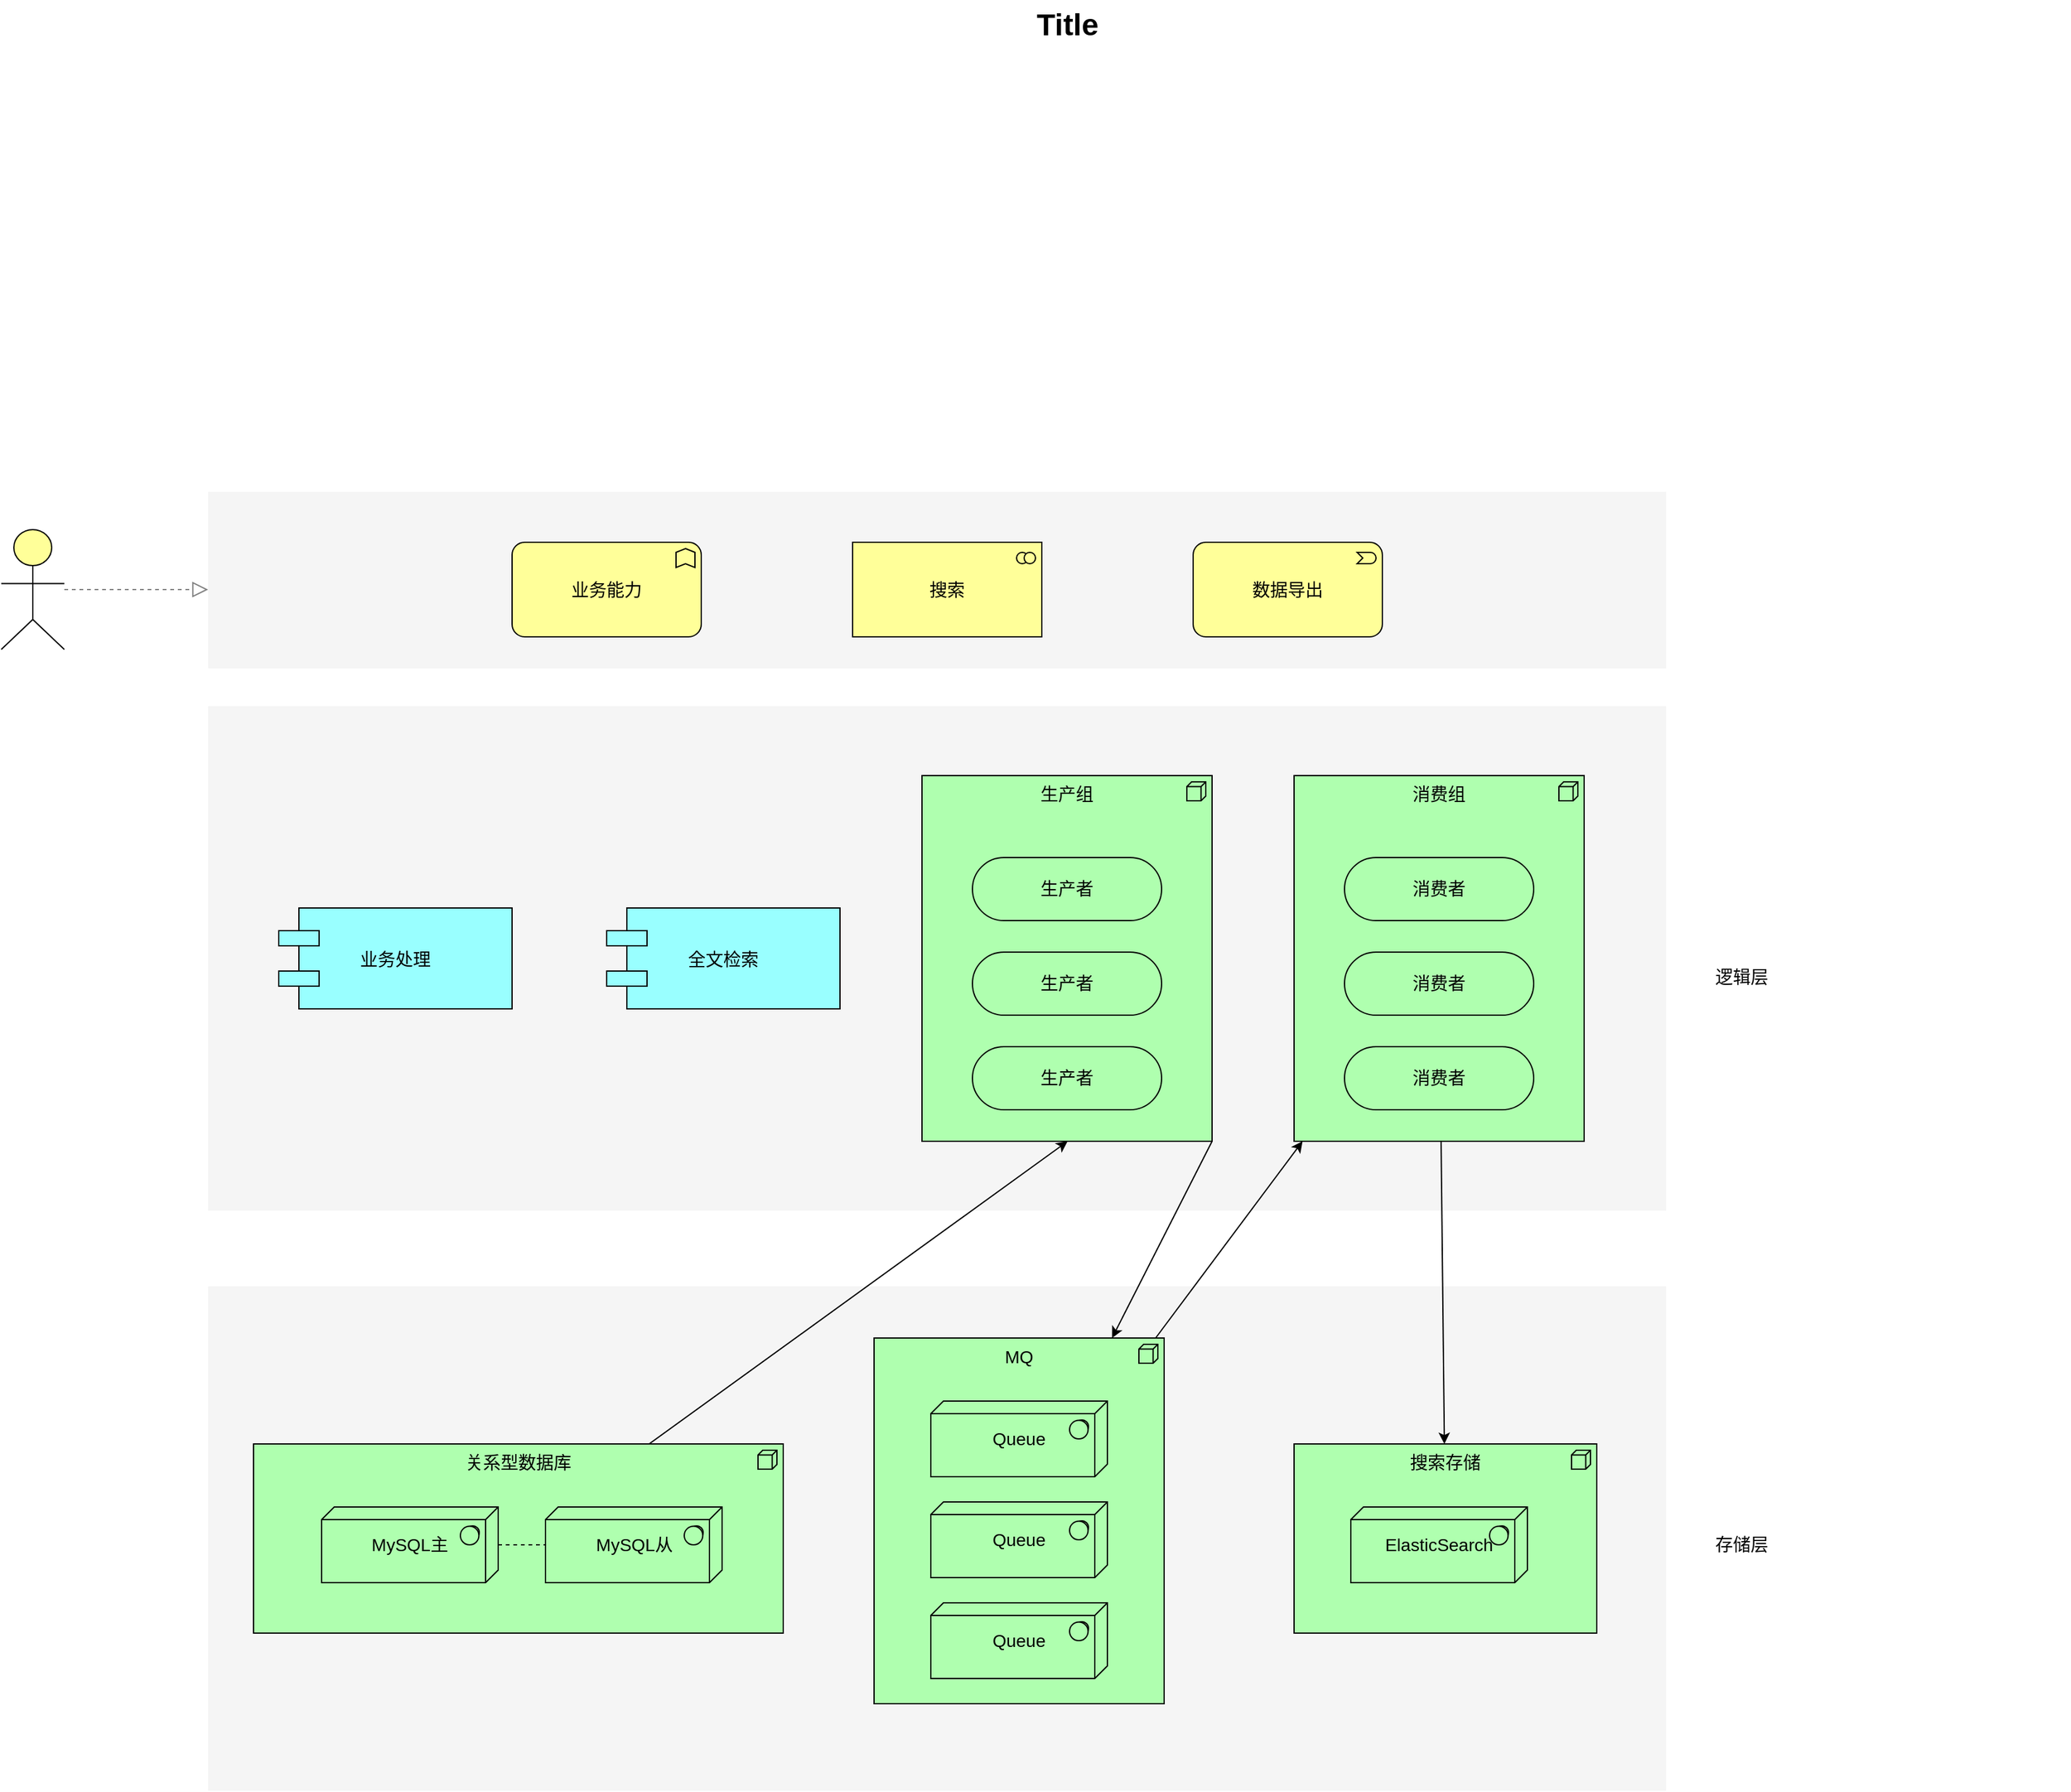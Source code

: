 <mxfile version="14.8.4" type="github">
  <diagram id="6I0OCvxSQrVGMHxT2VVA" name="Page-1">
    <mxGraphModel dx="1564" dy="2036" grid="1" gridSize="10" guides="1" tooltips="1" connect="1" arrows="1" fold="1" page="1" pageScale="1" pageWidth="850" pageHeight="1100" math="0" shadow="0">
      <root>
        <mxCell id="0" />
        <mxCell id="1" parent="0" />
        <mxCell id="8nlqihTdNNTVfNvSGMPw-33" value="" style="whiteSpace=wrap;html=1;strokeColor=none;strokeWidth=1;fillColor=#f5f5f5;fontSize=14;" vertex="1" parent="1">
          <mxGeometry x="194" y="-40" width="1156" height="400" as="geometry" />
        </mxCell>
        <mxCell id="dKdSaXE48SgPbhcamS2K-30" value="S" style="whiteSpace=wrap;html=1;strokeColor=none;strokeWidth=1;fillColor=#f5f5f5;fontSize=14;" parent="1" vertex="1">
          <mxGeometry x="194" y="420" width="1156" height="400" as="geometry" />
        </mxCell>
        <mxCell id="8nlqihTdNNTVfNvSGMPw-26" value="消费组" style="html=1;whiteSpace=wrap;shape=mxgraph.archimate3.application;appType=node;archiType=square;fontSize=14;verticalAlign=top;fillColor=#AFFFAF;" vertex="1" parent="1">
          <mxGeometry x="1055" y="15" width="230" height="290" as="geometry" />
        </mxCell>
        <mxCell id="8nlqihTdNNTVfNvSGMPw-1" value="搜索存储" style="html=1;whiteSpace=wrap;fillColor=#AFFFAF;shape=mxgraph.archimate3.application;appType=node;archiType=square;fontSize=14;verticalAlign=top;" vertex="1" parent="1">
          <mxGeometry x="1055" y="545" width="240" height="150" as="geometry" />
        </mxCell>
        <mxCell id="dKdSaXE48SgPbhcamS2K-32" value="" style="whiteSpace=wrap;html=1;strokeColor=none;strokeWidth=1;fillColor=#f5f5f5;fontSize=14;" parent="1" vertex="1">
          <mxGeometry x="194" y="-210" width="1156" height="140" as="geometry" />
        </mxCell>
        <mxCell id="dKdSaXE48SgPbhcamS2K-33" value="关系型数据库" style="html=1;whiteSpace=wrap;fillColor=#AFFFAF;shape=mxgraph.archimate3.application;appType=node;archiType=square;fontSize=14;verticalAlign=top;" parent="1" vertex="1">
          <mxGeometry x="230" y="545" width="420" height="150" as="geometry" />
        </mxCell>
        <mxCell id="dKdSaXE48SgPbhcamS2K-35" value="&lt;div&gt;&lt;/div&gt;MySQL主" style="html=1;whiteSpace=wrap;fillColor=#AFFFAF;shape=mxgraph.archimate3.tech;techType=sysSw;fontSize=14;" parent="1" vertex="1">
          <mxGeometry x="284" y="595" width="140" height="60" as="geometry" />
        </mxCell>
        <mxCell id="dKdSaXE48SgPbhcamS2K-37" value="&lt;div&gt;ElasticSearch&lt;/div&gt;" style="html=1;whiteSpace=wrap;fillColor=#AFFFAF;shape=mxgraph.archimate3.tech;techType=sysSw;fontSize=14;" parent="1" vertex="1">
          <mxGeometry x="1100" y="595" width="140" height="60" as="geometry" />
        </mxCell>
        <mxCell id="dKdSaXE48SgPbhcamS2K-47" value="业务处理" style="shape=component;align=center;fillColor=#99ffff;gradientColor=none;fontSize=14;" parent="1" vertex="1">
          <mxGeometry x="250" y="120" width="185" height="80" as="geometry" />
        </mxCell>
        <mxCell id="dKdSaXE48SgPbhcamS2K-51" value="全文检索" style="shape=component;align=center;fillColor=#99ffff;gradientColor=none;fontSize=14;" parent="1" vertex="1">
          <mxGeometry x="510" y="120" width="185" height="80" as="geometry" />
        </mxCell>
        <mxCell id="dKdSaXE48SgPbhcamS2K-54" value="业务能力" style="html=1;whiteSpace=wrap;fillColor=#ffff99;shape=mxgraph.archimate3.application;appType=func;archiType=rounded;fontSize=14;" parent="1" vertex="1">
          <mxGeometry x="435" y="-170" width="150" height="75" as="geometry" />
        </mxCell>
        <mxCell id="dKdSaXE48SgPbhcamS2K-55" value="搜索" style="html=1;whiteSpace=wrap;fillColor=#ffff99;shape=mxgraph.archimate3.application;appType=collab;archiType=square;fontSize=14;" parent="1" vertex="1">
          <mxGeometry x="705" y="-170" width="150" height="75" as="geometry" />
        </mxCell>
        <mxCell id="dKdSaXE48SgPbhcamS2K-56" value="数据导出" style="html=1;whiteSpace=wrap;fillColor=#ffff99;shape=mxgraph.archimate3.application;appType=event;archiType=rounded;fontSize=14;" parent="1" vertex="1">
          <mxGeometry x="975" y="-170" width="150" height="75" as="geometry" />
        </mxCell>
        <mxCell id="dKdSaXE48SgPbhcamS2K-58" value="存储层" style="text;html=1;strokeColor=none;fillColor=none;align=center;verticalAlign=middle;whiteSpace=wrap;fontSize=14;" parent="1" vertex="1">
          <mxGeometry x="1290" y="615" width="240" height="20" as="geometry" />
        </mxCell>
        <mxCell id="dKdSaXE48SgPbhcamS2K-59" value="逻辑层&lt;br&gt;" style="text;html=1;strokeColor=none;fillColor=none;align=center;verticalAlign=middle;whiteSpace=wrap;fontSize=14;" parent="1" vertex="1">
          <mxGeometry x="1290" y="165" width="240" height="20" as="geometry" />
        </mxCell>
        <mxCell id="dKdSaXE48SgPbhcamS2K-61" style="edgeStyle=elbowEdgeStyle;rounded=1;elbow=vertical;html=1;dashed=1;startSize=10;endArrow=block;endFill=0;endSize=10;jettySize=auto;orthogonalLoop=1;strokeColor=#808080;fontSize=14;" parent="1" source="dKdSaXE48SgPbhcamS2K-62" target="dKdSaXE48SgPbhcamS2K-32" edge="1">
          <mxGeometry relative="1" as="geometry">
            <mxPoint x="421.5" y="-350" as="targetPoint" />
          </mxGeometry>
        </mxCell>
        <mxCell id="dKdSaXE48SgPbhcamS2K-62" value="" style="html=1;whiteSpace=wrap;fillColor=#ffff99;shape=mxgraph.archimate3.actor;fontSize=14;" parent="1" vertex="1">
          <mxGeometry x="30" y="-180" width="50" height="95" as="geometry" />
        </mxCell>
        <mxCell id="dKdSaXE48SgPbhcamS2K-63" value="Title" style="text;strokeColor=none;fillColor=none;html=1;fontSize=24;fontStyle=1;verticalAlign=middle;align=center;" parent="1" vertex="1">
          <mxGeometry x="80" y="-600" width="1590" height="40" as="geometry" />
        </mxCell>
        <mxCell id="8nlqihTdNNTVfNvSGMPw-2" value="&lt;div&gt;&lt;/div&gt;MySQL从" style="html=1;whiteSpace=wrap;fillColor=#AFFFAF;shape=mxgraph.archimate3.tech;techType=sysSw;fontSize=14;" vertex="1" parent="1">
          <mxGeometry x="461.5" y="595" width="140" height="60" as="geometry" />
        </mxCell>
        <mxCell id="8nlqihTdNNTVfNvSGMPw-6" value="" style="endArrow=none;dashed=1;html=1;" edge="1" parent="1" source="dKdSaXE48SgPbhcamS2K-35" target="8nlqihTdNNTVfNvSGMPw-2">
          <mxGeometry width="50" height="50" relative="1" as="geometry">
            <mxPoint x="540" y="1070" as="sourcePoint" />
            <mxPoint x="590" y="1020" as="targetPoint" />
          </mxGeometry>
        </mxCell>
        <mxCell id="8nlqihTdNNTVfNvSGMPw-11" value="MQ" style="html=1;whiteSpace=wrap;fillColor=#AFFFAF;shape=mxgraph.archimate3.application;appType=node;archiType=square;fontSize=14;verticalAlign=top;" vertex="1" parent="1">
          <mxGeometry x="722" y="461" width="230" height="290" as="geometry" />
        </mxCell>
        <mxCell id="8nlqihTdNNTVfNvSGMPw-12" value="&lt;div&gt;&lt;/div&gt;Queue" style="html=1;whiteSpace=wrap;fillColor=#AFFFAF;shape=mxgraph.archimate3.tech;techType=sysSw;fontSize=14;" vertex="1" parent="1">
          <mxGeometry x="767" y="511" width="140" height="60" as="geometry" />
        </mxCell>
        <mxCell id="8nlqihTdNNTVfNvSGMPw-13" value="Queue&lt;div&gt;&lt;/div&gt;" style="html=1;whiteSpace=wrap;fillColor=#AFFFAF;shape=mxgraph.archimate3.tech;techType=sysSw;fontSize=14;" vertex="1" parent="1">
          <mxGeometry x="767" y="591" width="140" height="60" as="geometry" />
        </mxCell>
        <mxCell id="8nlqihTdNNTVfNvSGMPw-14" value="Queue&lt;div&gt;&lt;/div&gt;" style="html=1;whiteSpace=wrap;fillColor=#AFFFAF;shape=mxgraph.archimate3.tech;techType=sysSw;fontSize=14;" vertex="1" parent="1">
          <mxGeometry x="767" y="671" width="140" height="60" as="geometry" />
        </mxCell>
        <mxCell id="8nlqihTdNNTVfNvSGMPw-18" value="" style="endArrow=classic;html=1;entryX=0.502;entryY=1;entryDx=0;entryDy=0;entryPerimeter=0;" edge="1" parent="1" source="dKdSaXE48SgPbhcamS2K-33" target="8nlqihTdNNTVfNvSGMPw-27">
          <mxGeometry width="50" height="50" relative="1" as="geometry">
            <mxPoint x="640" y="620" as="sourcePoint" />
            <mxPoint x="440" y="632.5" as="targetPoint" />
          </mxGeometry>
        </mxCell>
        <mxCell id="8nlqihTdNNTVfNvSGMPw-20" value="" style="endArrow=classic;html=1;exitX=1;exitY=1;exitDx=0;exitDy=0;exitPerimeter=0;" edge="1" parent="1" source="8nlqihTdNNTVfNvSGMPw-27" target="8nlqihTdNNTVfNvSGMPw-11">
          <mxGeometry width="50" height="50" relative="1" as="geometry">
            <mxPoint x="515" y="595" as="sourcePoint" />
            <mxPoint x="740" y="570" as="targetPoint" />
          </mxGeometry>
        </mxCell>
        <mxCell id="8nlqihTdNNTVfNvSGMPw-23" value="" style="endArrow=classic;html=1;" edge="1" parent="1" source="8nlqihTdNNTVfNvSGMPw-11" target="8nlqihTdNNTVfNvSGMPw-26">
          <mxGeometry width="50" height="50" relative="1" as="geometry">
            <mxPoint x="810" y="760" as="sourcePoint" />
            <mxPoint x="1040" y="595" as="targetPoint" />
          </mxGeometry>
        </mxCell>
        <mxCell id="8nlqihTdNNTVfNvSGMPw-27" value="生产组" style="html=1;whiteSpace=wrap;shape=mxgraph.archimate3.application;appType=node;archiType=square;fontSize=14;verticalAlign=top;fillColor=#AFFFAF;" vertex="1" parent="1">
          <mxGeometry x="760" y="15" width="230" height="290" as="geometry" />
        </mxCell>
        <mxCell id="8nlqihTdNNTVfNvSGMPw-38" value="" style="endArrow=classic;html=1;" edge="1" parent="1" source="8nlqihTdNNTVfNvSGMPw-26" target="8nlqihTdNNTVfNvSGMPw-1">
          <mxGeometry width="50" height="50" relative="1" as="geometry">
            <mxPoint x="790" y="520" as="sourcePoint" />
            <mxPoint x="840" y="470" as="targetPoint" />
          </mxGeometry>
        </mxCell>
        <mxCell id="8nlqihTdNNTVfNvSGMPw-48" value="生产者" style="html=1;whiteSpace=wrap;shape=mxgraph.archimate3.service;fontSize=14;fillColor=#AFFFAF;" vertex="1" parent="1">
          <mxGeometry x="800" y="230" width="150" height="50" as="geometry" />
        </mxCell>
        <mxCell id="8nlqihTdNNTVfNvSGMPw-49" value="生产者" style="html=1;whiteSpace=wrap;shape=mxgraph.archimate3.service;fontSize=14;fillColor=#AFFFAF;" vertex="1" parent="1">
          <mxGeometry x="800" y="80" width="150" height="50" as="geometry" />
        </mxCell>
        <mxCell id="8nlqihTdNNTVfNvSGMPw-50" value="生产者" style="html=1;whiteSpace=wrap;shape=mxgraph.archimate3.service;fontSize=14;fillColor=#AFFFAF;" vertex="1" parent="1">
          <mxGeometry x="800" y="155" width="150" height="50" as="geometry" />
        </mxCell>
        <mxCell id="8nlqihTdNNTVfNvSGMPw-51" value="消费者" style="html=1;whiteSpace=wrap;shape=mxgraph.archimate3.service;fontSize=14;fillColor=#AFFFAF;" vertex="1" parent="1">
          <mxGeometry x="1095" y="230" width="150" height="50" as="geometry" />
        </mxCell>
        <mxCell id="8nlqihTdNNTVfNvSGMPw-52" value="消费者" style="html=1;whiteSpace=wrap;shape=mxgraph.archimate3.service;fontSize=14;fillColor=#AFFFAF;" vertex="1" parent="1">
          <mxGeometry x="1095" y="80" width="150" height="50" as="geometry" />
        </mxCell>
        <mxCell id="8nlqihTdNNTVfNvSGMPw-53" value="消费者" style="html=1;whiteSpace=wrap;shape=mxgraph.archimate3.service;fontSize=14;fillColor=#AFFFAF;" vertex="1" parent="1">
          <mxGeometry x="1095" y="155" width="150" height="50" as="geometry" />
        </mxCell>
      </root>
    </mxGraphModel>
  </diagram>
</mxfile>
